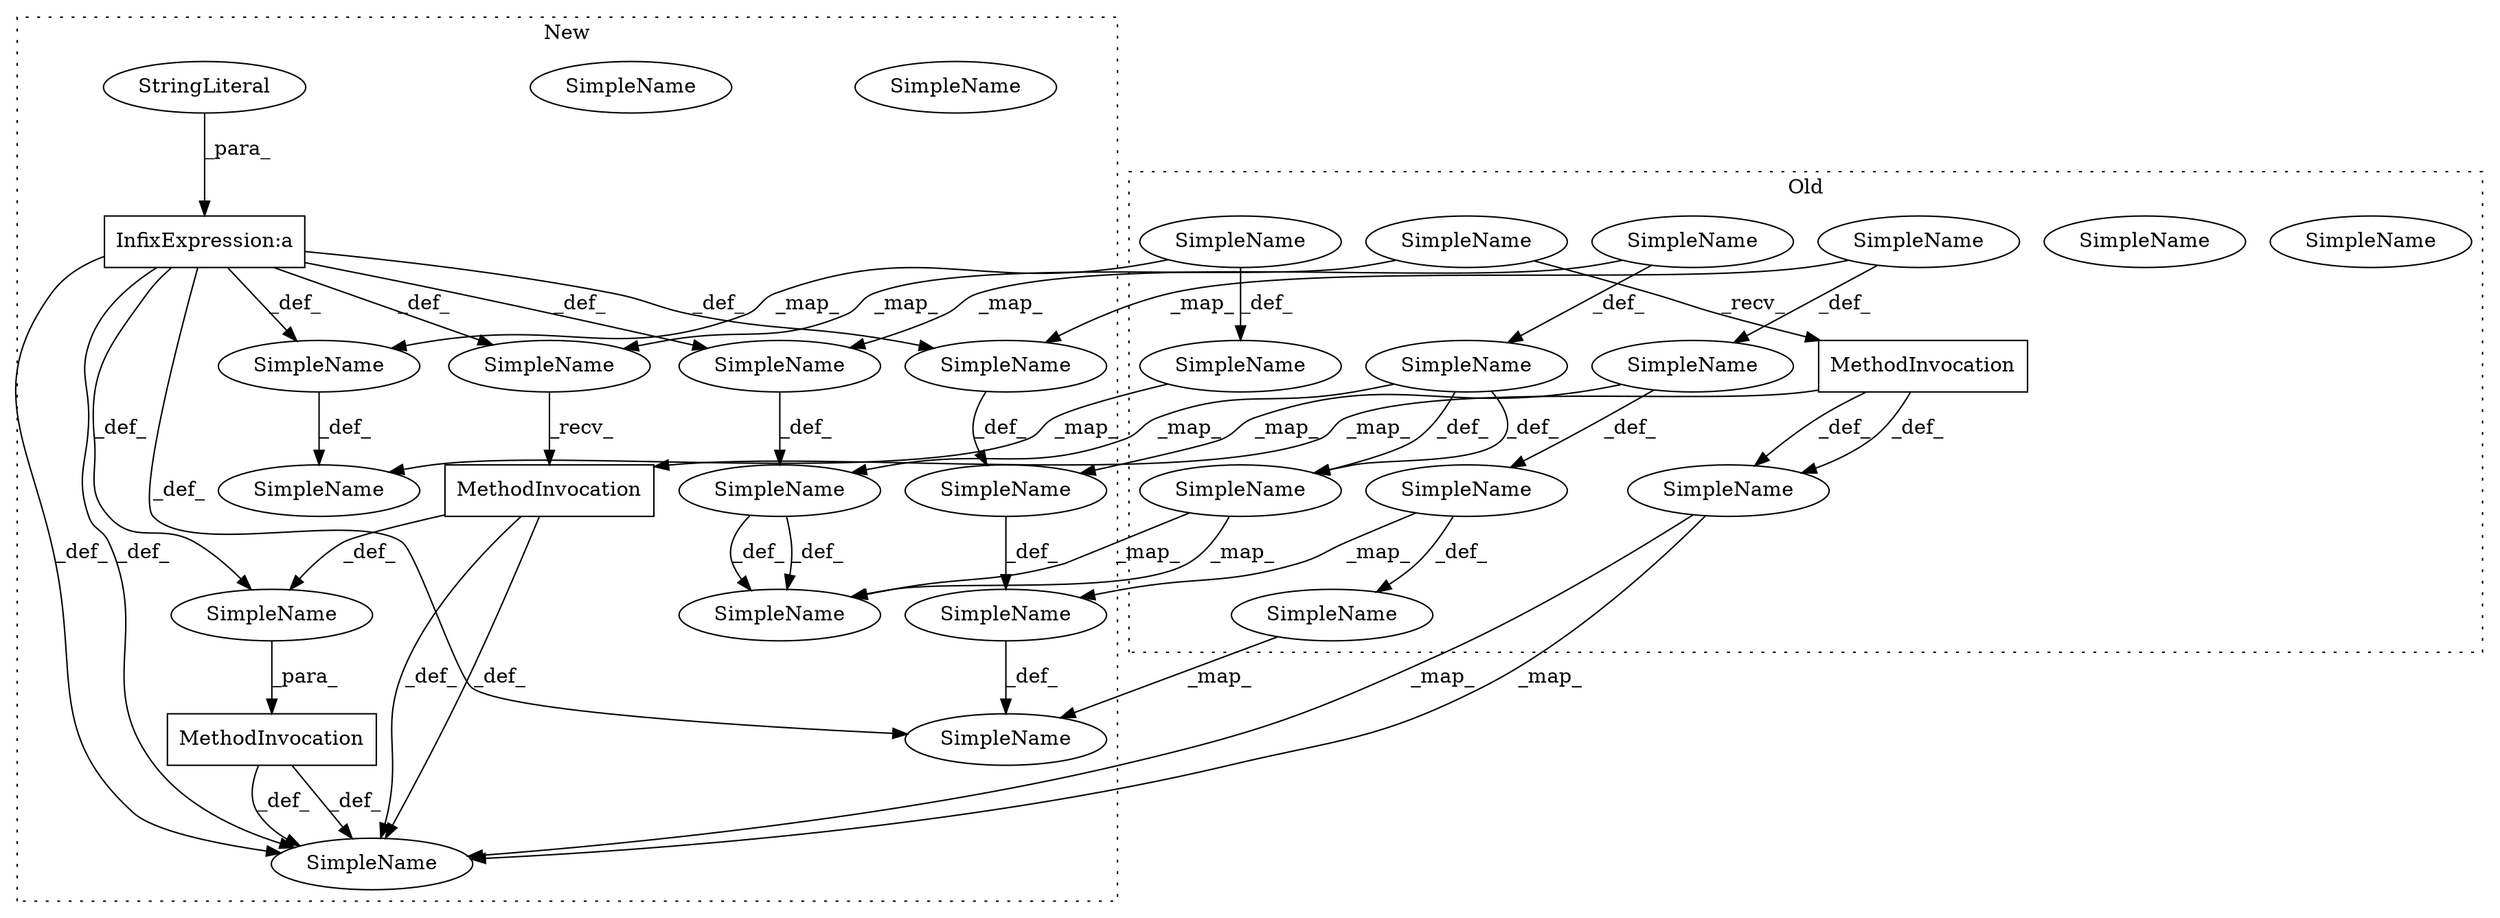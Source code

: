 digraph G {
subgraph cluster0 {
2 [label="MethodInvocation" a="32" s="376" l="8" shape="box"];
5 [label="SimpleName" a="42" s="1232" l="11" shape="ellipse"];
8 [label="SimpleName" a="42" s="863" l="11" shape="ellipse"];
9 [label="SimpleName" a="42" s="1081" l="6" shape="ellipse"];
10 [label="SimpleName" a="42" s="354" l="9" shape="ellipse"];
11 [label="SimpleName" a="42" s="1081" l="6" shape="ellipse"];
13 [label="SimpleName" a="42" s="1052" l="10" shape="ellipse"];
14 [label="SimpleName" a="42" s="290" l="7" shape="ellipse"];
15 [label="SimpleName" a="42" s="1024" l="9" shape="ellipse"];
16 [label="SimpleName" a="42" s="1207" l="12" shape="ellipse"];
23 [label="SimpleName" a="42" s="354" l="9" shape="ellipse"];
25 [label="SimpleName" a="42" s="841" l="5" shape="ellipse"];
29 [label="SimpleName" a="42" s="813" l="11" shape="ellipse"];
30 [label="SimpleName" a="42" s="891" l="5" shape="ellipse"];
label = "Old";
style="dotted";
}
subgraph cluster1 {
1 [label="MethodInvocation" a="32" s="443" l="8" shape="box"];
3 [label="MethodInvocation" a="32" s="430,451" l="5,1" shape="box"];
4 [label="SimpleName" a="42" s="943" l="11" shape="ellipse"];
6 [label="SimpleName" a="42" s="921" l="5" shape="ellipse"];
7 [label="SimpleName" a="42" s="320" l="7" shape="ellipse"];
12 [label="SimpleName" a="42" s="893" l="11" shape="ellipse"];
17 [label="SimpleName" a="42" s="1161" l="6" shape="ellipse"];
18 [label="SimpleName" a="42" s="1312" l="11" shape="ellipse"];
19 [label="SimpleName" a="42" s="" l="" shape="ellipse"];
20 [label="SimpleName" a="42" s="971" l="5" shape="ellipse"];
21 [label="SimpleName" a="42" s="1161" l="6" shape="ellipse"];
22 [label="SimpleName" a="42" s="416" l="9" shape="ellipse"];
24 [label="SimpleName" a="42" s="416" l="9" shape="ellipse"];
26 [label="SimpleName" a="42" s="1287" l="12" shape="ellipse"];
27 [label="SimpleName" a="42" s="1104" l="9" shape="ellipse"];
28 [label="SimpleName" a="42" s="1132" l="10" shape="ellipse"];
31 [label="StringLiteral" a="45" s="345" l="36" shape="ellipse"];
32 [label="InfixExpression:a" a="27" s="381" l="3" shape="box"];
label = "New";
style="dotted";
}
1 -> 19 [label="_def_"];
1 -> 24 [label="_def_"];
1 -> 24 [label="_def_"];
2 -> 1 [label="_map_"];
2 -> 23 [label="_def_"];
2 -> 23 [label="_def_"];
3 -> 24 [label="_def_"];
3 -> 24 [label="_def_"];
4 -> 20 [label="_def_"];
5 -> 18 [label="_map_"];
6 -> 4 [label="_def_"];
7 -> 1 [label="_recv_"];
8 -> 4 [label="_map_"];
8 -> 30 [label="_def_"];
11 -> 21 [label="_map_"];
11 -> 21 [label="_map_"];
12 -> 6 [label="_def_"];
13 -> 11 [label="_def_"];
13 -> 11 [label="_def_"];
13 -> 28 [label="_map_"];
14 -> 7 [label="_map_"];
14 -> 2 [label="_recv_"];
15 -> 13 [label="_def_"];
15 -> 27 [label="_map_"];
16 -> 26 [label="_map_"];
16 -> 5 [label="_def_"];
19 -> 3 [label="_para_"];
23 -> 24 [label="_map_"];
23 -> 24 [label="_map_"];
25 -> 8 [label="_def_"];
25 -> 6 [label="_map_"];
26 -> 18 [label="_def_"];
27 -> 28 [label="_def_"];
28 -> 21 [label="_def_"];
28 -> 21 [label="_def_"];
29 -> 12 [label="_map_"];
29 -> 25 [label="_def_"];
30 -> 20 [label="_map_"];
31 -> 32 [label="_para_"];
32 -> 7 [label="_def_"];
32 -> 12 [label="_def_"];
32 -> 24 [label="_def_"];
32 -> 26 [label="_def_"];
32 -> 27 [label="_def_"];
32 -> 19 [label="_def_"];
32 -> 24 [label="_def_"];
32 -> 20 [label="_def_"];
}